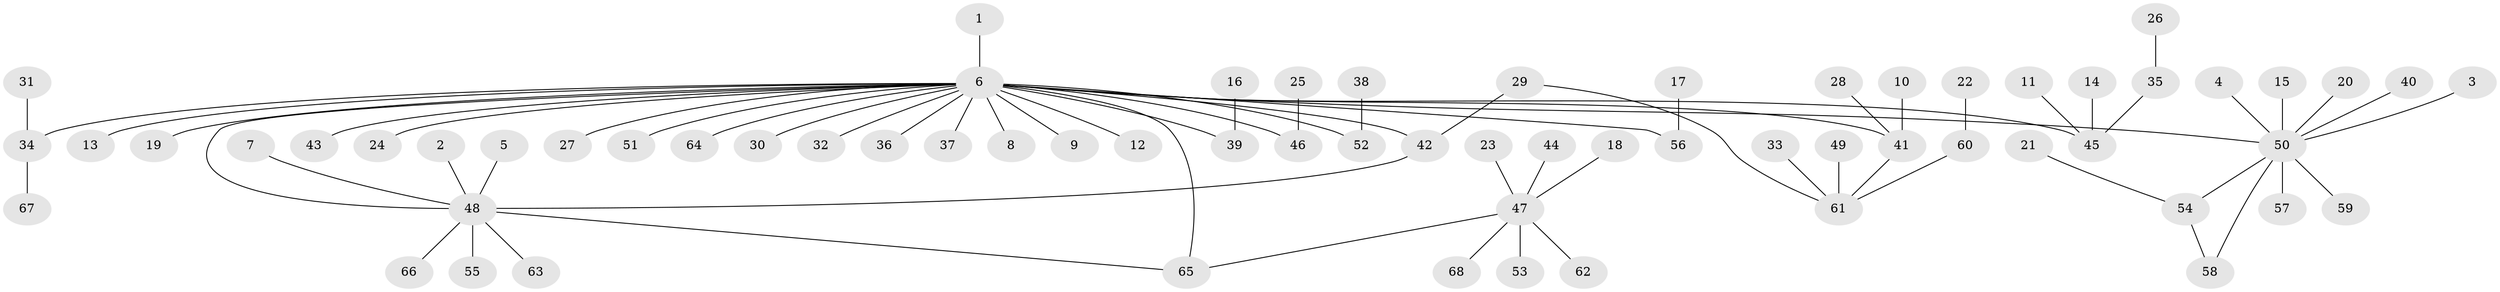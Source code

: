 // original degree distribution, {16: 0.007518796992481203, 13: 0.007518796992481203, 3: 0.11278195488721804, 1: 0.6466165413533834, 4: 0.045112781954887216, 11: 0.007518796992481203, 12: 0.007518796992481203, 6: 0.022556390977443608, 2: 0.12030075187969924, 5: 0.015037593984962405, 7: 0.007518796992481203}
// Generated by graph-tools (version 1.1) at 2025/26/03/09/25 03:26:08]
// undirected, 68 vertices, 71 edges
graph export_dot {
graph [start="1"]
  node [color=gray90,style=filled];
  1;
  2;
  3;
  4;
  5;
  6;
  7;
  8;
  9;
  10;
  11;
  12;
  13;
  14;
  15;
  16;
  17;
  18;
  19;
  20;
  21;
  22;
  23;
  24;
  25;
  26;
  27;
  28;
  29;
  30;
  31;
  32;
  33;
  34;
  35;
  36;
  37;
  38;
  39;
  40;
  41;
  42;
  43;
  44;
  45;
  46;
  47;
  48;
  49;
  50;
  51;
  52;
  53;
  54;
  55;
  56;
  57;
  58;
  59;
  60;
  61;
  62;
  63;
  64;
  65;
  66;
  67;
  68;
  1 -- 6 [weight=1.0];
  2 -- 48 [weight=1.0];
  3 -- 50 [weight=1.0];
  4 -- 50 [weight=1.0];
  5 -- 48 [weight=1.0];
  6 -- 8 [weight=1.0];
  6 -- 9 [weight=1.0];
  6 -- 12 [weight=1.0];
  6 -- 13 [weight=1.0];
  6 -- 19 [weight=1.0];
  6 -- 24 [weight=1.0];
  6 -- 27 [weight=1.0];
  6 -- 30 [weight=1.0];
  6 -- 32 [weight=1.0];
  6 -- 34 [weight=1.0];
  6 -- 36 [weight=1.0];
  6 -- 37 [weight=1.0];
  6 -- 39 [weight=1.0];
  6 -- 41 [weight=1.0];
  6 -- 42 [weight=1.0];
  6 -- 43 [weight=1.0];
  6 -- 45 [weight=1.0];
  6 -- 46 [weight=2.0];
  6 -- 48 [weight=1.0];
  6 -- 50 [weight=1.0];
  6 -- 51 [weight=1.0];
  6 -- 52 [weight=1.0];
  6 -- 56 [weight=1.0];
  6 -- 64 [weight=1.0];
  6 -- 65 [weight=1.0];
  7 -- 48 [weight=1.0];
  10 -- 41 [weight=1.0];
  11 -- 45 [weight=1.0];
  14 -- 45 [weight=1.0];
  15 -- 50 [weight=1.0];
  16 -- 39 [weight=1.0];
  17 -- 56 [weight=1.0];
  18 -- 47 [weight=1.0];
  20 -- 50 [weight=1.0];
  21 -- 54 [weight=1.0];
  22 -- 60 [weight=1.0];
  23 -- 47 [weight=1.0];
  25 -- 46 [weight=1.0];
  26 -- 35 [weight=1.0];
  28 -- 41 [weight=1.0];
  29 -- 42 [weight=1.0];
  29 -- 61 [weight=1.0];
  31 -- 34 [weight=1.0];
  33 -- 61 [weight=1.0];
  34 -- 67 [weight=1.0];
  35 -- 45 [weight=1.0];
  38 -- 52 [weight=1.0];
  40 -- 50 [weight=1.0];
  41 -- 61 [weight=1.0];
  42 -- 48 [weight=1.0];
  44 -- 47 [weight=1.0];
  47 -- 53 [weight=1.0];
  47 -- 62 [weight=1.0];
  47 -- 65 [weight=1.0];
  47 -- 68 [weight=1.0];
  48 -- 55 [weight=1.0];
  48 -- 63 [weight=1.0];
  48 -- 65 [weight=1.0];
  48 -- 66 [weight=1.0];
  49 -- 61 [weight=1.0];
  50 -- 54 [weight=1.0];
  50 -- 57 [weight=1.0];
  50 -- 58 [weight=1.0];
  50 -- 59 [weight=1.0];
  54 -- 58 [weight=1.0];
  60 -- 61 [weight=1.0];
}
